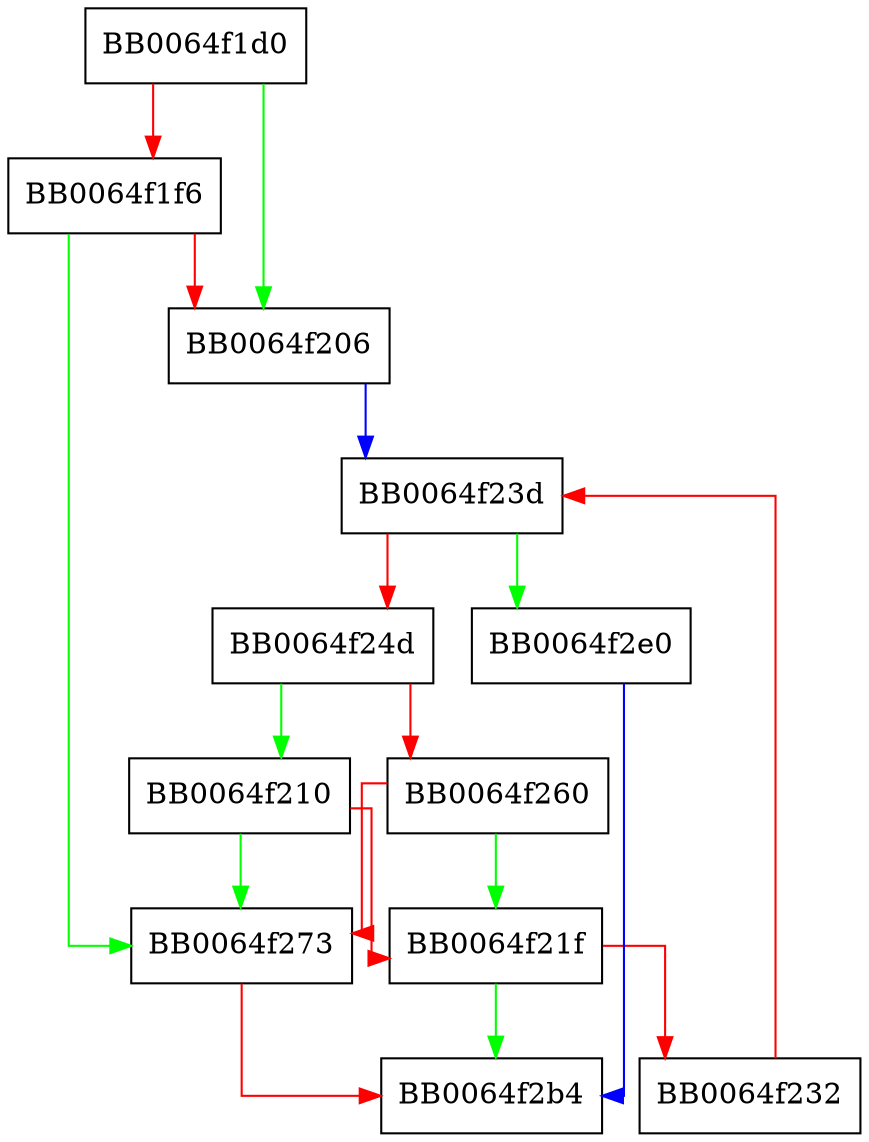 digraph TS_CONF_set_policies {
  node [shape="box"];
  graph [splines=ortho];
  BB0064f1d0 -> BB0064f206 [color="green"];
  BB0064f1d0 -> BB0064f1f6 [color="red"];
  BB0064f1f6 -> BB0064f273 [color="green"];
  BB0064f1f6 -> BB0064f206 [color="red"];
  BB0064f206 -> BB0064f23d [color="blue"];
  BB0064f210 -> BB0064f273 [color="green"];
  BB0064f210 -> BB0064f21f [color="red"];
  BB0064f21f -> BB0064f2b4 [color="green"];
  BB0064f21f -> BB0064f232 [color="red"];
  BB0064f232 -> BB0064f23d [color="red"];
  BB0064f23d -> BB0064f2e0 [color="green"];
  BB0064f23d -> BB0064f24d [color="red"];
  BB0064f24d -> BB0064f210 [color="green"];
  BB0064f24d -> BB0064f260 [color="red"];
  BB0064f260 -> BB0064f21f [color="green"];
  BB0064f260 -> BB0064f273 [color="red"];
  BB0064f273 -> BB0064f2b4 [color="red"];
  BB0064f2e0 -> BB0064f2b4 [color="blue"];
}